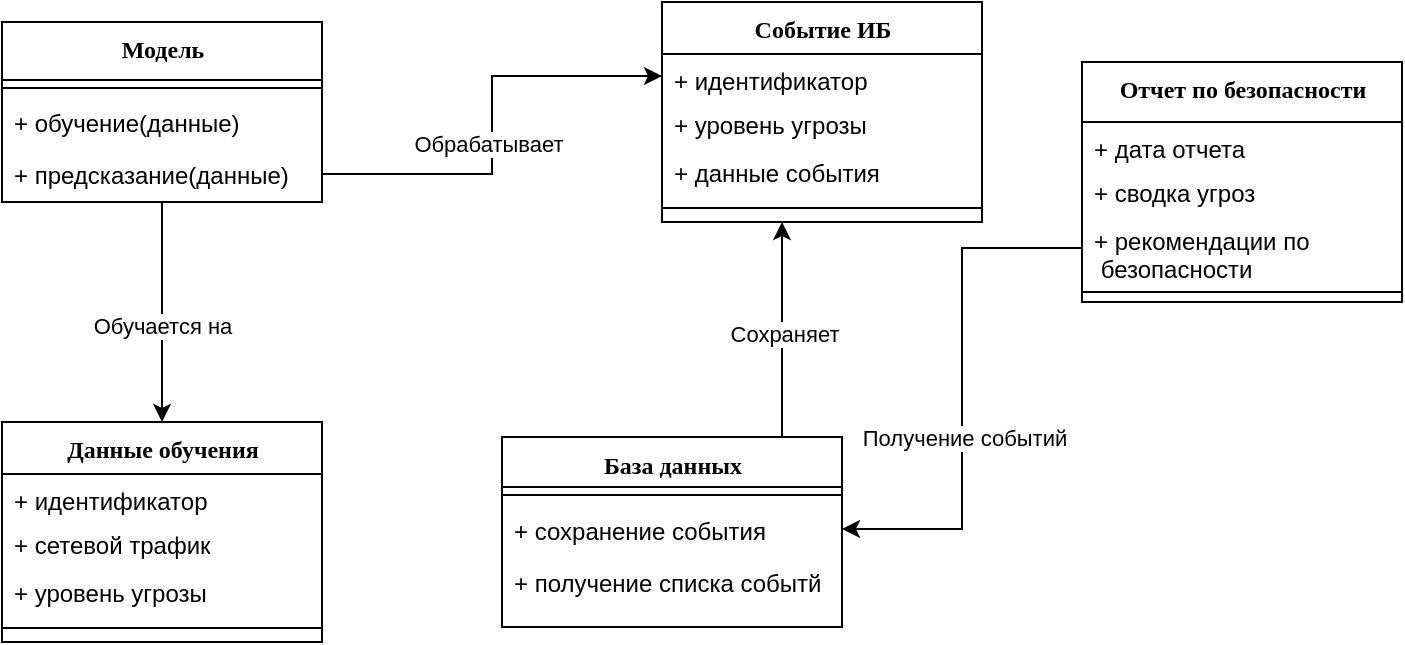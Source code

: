 <mxfile version="24.0.4" type="device">
  <diagram name="Page-1" id="9f46799a-70d6-7492-0946-bef42562c5a5">
    <mxGraphModel dx="1221" dy="831" grid="1" gridSize="10" guides="1" tooltips="1" connect="1" arrows="1" fold="1" page="1" pageScale="1" pageWidth="1100" pageHeight="850" background="none" math="0" shadow="0">
      <root>
        <mxCell id="0" />
        <mxCell id="1" parent="0" />
        <mxCell id="b0v7cO3Zx_docfpdoHkM-30" style="edgeStyle=orthogonalEdgeStyle;rounded=0;orthogonalLoop=1;jettySize=auto;html=1;entryX=0.5;entryY=0;entryDx=0;entryDy=0;" edge="1" parent="1" source="78961159f06e98e8-17" target="b0v7cO3Zx_docfpdoHkM-25">
          <mxGeometry relative="1" as="geometry" />
        </mxCell>
        <mxCell id="b0v7cO3Zx_docfpdoHkM-31" value="Обучается на" style="edgeLabel;html=1;align=center;verticalAlign=middle;resizable=0;points=[];" vertex="1" connectable="0" parent="b0v7cO3Zx_docfpdoHkM-30">
          <mxGeometry x="0.127" relative="1" as="geometry">
            <mxPoint as="offset" />
          </mxGeometry>
        </mxCell>
        <mxCell id="78961159f06e98e8-17" value="Модель" style="swimlane;html=1;fontStyle=1;align=center;verticalAlign=top;childLayout=stackLayout;horizontal=1;startSize=29;horizontalStack=0;resizeParent=1;resizeLast=0;collapsible=1;marginBottom=0;swimlaneFillColor=#ffffff;rounded=0;shadow=0;comic=0;labelBackgroundColor=none;strokeWidth=1;fillColor=none;fontFamily=Verdana;fontSize=12" parent="1" vertex="1">
          <mxGeometry x="110" y="140" width="160" height="90" as="geometry">
            <mxRectangle x="109" y="41" width="90" height="30" as="alternateBounds" />
          </mxGeometry>
        </mxCell>
        <mxCell id="78961159f06e98e8-19" value="" style="line;html=1;strokeWidth=1;fillColor=none;align=left;verticalAlign=middle;spacingTop=-1;spacingLeft=3;spacingRight=3;rotatable=0;labelPosition=right;points=[];portConstraint=eastwest;" parent="78961159f06e98e8-17" vertex="1">
          <mxGeometry y="29" width="160" height="8" as="geometry" />
        </mxCell>
        <mxCell id="78961159f06e98e8-20" value="+ обучение(данные)" style="text;html=1;strokeColor=none;fillColor=none;align=left;verticalAlign=top;spacingLeft=4;spacingRight=4;whiteSpace=wrap;overflow=hidden;rotatable=0;points=[[0,0.5],[1,0.5]];portConstraint=eastwest;" parent="78961159f06e98e8-17" vertex="1">
          <mxGeometry y="37" width="160" height="26" as="geometry" />
        </mxCell>
        <mxCell id="78961159f06e98e8-27" value="+ предсказание(данные)" style="text;html=1;strokeColor=none;fillColor=none;align=left;verticalAlign=top;spacingLeft=4;spacingRight=4;whiteSpace=wrap;overflow=hidden;rotatable=0;points=[[0,0.5],[1,0.5]];portConstraint=eastwest;" parent="78961159f06e98e8-17" vertex="1">
          <mxGeometry y="63" width="160" height="26" as="geometry" />
        </mxCell>
        <mxCell id="78961159f06e98e8-108" value="Событие ИБ" style="swimlane;html=1;fontStyle=1;align=center;verticalAlign=top;childLayout=stackLayout;horizontal=1;startSize=26;horizontalStack=0;resizeParent=1;resizeLast=0;collapsible=1;marginBottom=0;swimlaneFillColor=#ffffff;rounded=0;shadow=0;comic=0;labelBackgroundColor=none;strokeWidth=1;fillColor=none;fontFamily=Verdana;fontSize=12" parent="1" vertex="1">
          <mxGeometry x="440" y="130" width="160" height="110" as="geometry">
            <mxRectangle x="780" y="120.0" width="110" height="30" as="alternateBounds" />
          </mxGeometry>
        </mxCell>
        <mxCell id="78961159f06e98e8-109" value="+ идентификатор" style="text;html=1;strokeColor=none;fillColor=none;align=left;verticalAlign=top;spacingLeft=4;spacingRight=4;whiteSpace=wrap;overflow=hidden;rotatable=0;points=[[0,0.5],[1,0.5]];portConstraint=eastwest;" parent="78961159f06e98e8-108" vertex="1">
          <mxGeometry y="26" width="160" height="22" as="geometry" />
        </mxCell>
        <mxCell id="78961159f06e98e8-110" value="+ уровень угрозы" style="text;html=1;strokeColor=none;fillColor=none;align=left;verticalAlign=top;spacingLeft=4;spacingRight=4;whiteSpace=wrap;overflow=hidden;rotatable=0;points=[[0,0.5],[1,0.5]];portConstraint=eastwest;" parent="78961159f06e98e8-108" vertex="1">
          <mxGeometry y="48" width="160" height="24" as="geometry" />
        </mxCell>
        <mxCell id="b0v7cO3Zx_docfpdoHkM-6" value="+ данные события" style="text;html=1;strokeColor=none;fillColor=none;align=left;verticalAlign=top;spacingLeft=4;spacingRight=4;whiteSpace=wrap;overflow=hidden;rotatable=0;points=[[0,0.5],[1,0.5]];portConstraint=eastwest;" vertex="1" parent="78961159f06e98e8-108">
          <mxGeometry y="72" width="160" height="24" as="geometry" />
        </mxCell>
        <mxCell id="78961159f06e98e8-116" value="" style="line;html=1;strokeWidth=1;fillColor=none;align=left;verticalAlign=middle;spacingTop=-1;spacingLeft=3;spacingRight=3;rotatable=0;labelPosition=right;points=[];portConstraint=eastwest;" parent="78961159f06e98e8-108" vertex="1">
          <mxGeometry y="96" width="160" height="14" as="geometry" />
        </mxCell>
        <mxCell id="b0v7cO3Zx_docfpdoHkM-23" style="edgeStyle=orthogonalEdgeStyle;rounded=0;orthogonalLoop=1;jettySize=auto;html=1;" edge="1" parent="1" source="b0v7cO3Zx_docfpdoHkM-17">
          <mxGeometry relative="1" as="geometry">
            <mxPoint x="500" y="240" as="targetPoint" />
            <Array as="points">
              <mxPoint x="500" y="240" />
            </Array>
          </mxGeometry>
        </mxCell>
        <mxCell id="b0v7cO3Zx_docfpdoHkM-24" value="Сохраняет" style="edgeLabel;html=1;align=center;verticalAlign=middle;resizable=0;points=[];" vertex="1" connectable="0" parent="b0v7cO3Zx_docfpdoHkM-23">
          <mxGeometry x="-0.141" y="-1" relative="1" as="geometry">
            <mxPoint y="-6" as="offset" />
          </mxGeometry>
        </mxCell>
        <mxCell id="b0v7cO3Zx_docfpdoHkM-17" value="База данных" style="swimlane;html=1;fontStyle=1;align=center;verticalAlign=top;childLayout=stackLayout;horizontal=1;startSize=25;horizontalStack=0;resizeParent=1;resizeLast=0;collapsible=1;marginBottom=0;swimlaneFillColor=#ffffff;rounded=0;shadow=0;comic=0;labelBackgroundColor=none;strokeWidth=1;fillColor=none;fontFamily=Verdana;fontSize=12" vertex="1" parent="1">
          <mxGeometry x="360" y="347.5" width="170" height="95" as="geometry">
            <mxRectangle x="109" y="41" width="90" height="30" as="alternateBounds" />
          </mxGeometry>
        </mxCell>
        <mxCell id="b0v7cO3Zx_docfpdoHkM-18" value="" style="line;html=1;strokeWidth=1;fillColor=none;align=left;verticalAlign=middle;spacingTop=-1;spacingLeft=3;spacingRight=3;rotatable=0;labelPosition=right;points=[];portConstraint=eastwest;" vertex="1" parent="b0v7cO3Zx_docfpdoHkM-17">
          <mxGeometry y="25" width="170" height="8" as="geometry" />
        </mxCell>
        <mxCell id="b0v7cO3Zx_docfpdoHkM-19" value="+ сохранение события" style="text;html=1;strokeColor=none;fillColor=none;align=left;verticalAlign=top;spacingLeft=4;spacingRight=4;whiteSpace=wrap;overflow=hidden;rotatable=0;points=[[0,0.5],[1,0.5]];portConstraint=eastwest;" vertex="1" parent="b0v7cO3Zx_docfpdoHkM-17">
          <mxGeometry y="33" width="170" height="26" as="geometry" />
        </mxCell>
        <mxCell id="b0v7cO3Zx_docfpdoHkM-20" value="+ получение списка событй" style="text;html=1;strokeColor=none;fillColor=none;align=left;verticalAlign=top;spacingLeft=4;spacingRight=4;whiteSpace=wrap;overflow=hidden;rotatable=0;points=[[0,0.5],[1,0.5]];portConstraint=eastwest;" vertex="1" parent="b0v7cO3Zx_docfpdoHkM-17">
          <mxGeometry y="59" width="170" height="26" as="geometry" />
        </mxCell>
        <mxCell id="b0v7cO3Zx_docfpdoHkM-21" style="edgeStyle=orthogonalEdgeStyle;rounded=0;orthogonalLoop=1;jettySize=auto;html=1;entryX=0;entryY=0.5;entryDx=0;entryDy=0;" edge="1" parent="1" source="78961159f06e98e8-27" target="78961159f06e98e8-109">
          <mxGeometry relative="1" as="geometry" />
        </mxCell>
        <mxCell id="b0v7cO3Zx_docfpdoHkM-22" value="Обрабатывает" style="edgeLabel;html=1;align=center;verticalAlign=middle;resizable=0;points=[];" vertex="1" connectable="0" parent="b0v7cO3Zx_docfpdoHkM-21">
          <mxGeometry x="-0.084" y="2" relative="1" as="geometry">
            <mxPoint as="offset" />
          </mxGeometry>
        </mxCell>
        <mxCell id="b0v7cO3Zx_docfpdoHkM-25" value="Данные обучения" style="swimlane;html=1;fontStyle=1;align=center;verticalAlign=top;childLayout=stackLayout;horizontal=1;startSize=26;horizontalStack=0;resizeParent=1;resizeLast=0;collapsible=1;marginBottom=0;swimlaneFillColor=#ffffff;rounded=0;shadow=0;comic=0;labelBackgroundColor=none;strokeWidth=1;fillColor=none;fontFamily=Verdana;fontSize=12" vertex="1" parent="1">
          <mxGeometry x="110" y="340" width="160" height="110" as="geometry">
            <mxRectangle x="780" y="120.0" width="110" height="30" as="alternateBounds" />
          </mxGeometry>
        </mxCell>
        <mxCell id="b0v7cO3Zx_docfpdoHkM-26" value="+ идентификатор" style="text;html=1;strokeColor=none;fillColor=none;align=left;verticalAlign=top;spacingLeft=4;spacingRight=4;whiteSpace=wrap;overflow=hidden;rotatable=0;points=[[0,0.5],[1,0.5]];portConstraint=eastwest;" vertex="1" parent="b0v7cO3Zx_docfpdoHkM-25">
          <mxGeometry y="26" width="160" height="22" as="geometry" />
        </mxCell>
        <mxCell id="b0v7cO3Zx_docfpdoHkM-28" value="+ сетевой трафик" style="text;html=1;strokeColor=none;fillColor=none;align=left;verticalAlign=top;spacingLeft=4;spacingRight=4;whiteSpace=wrap;overflow=hidden;rotatable=0;points=[[0,0.5],[1,0.5]];portConstraint=eastwest;" vertex="1" parent="b0v7cO3Zx_docfpdoHkM-25">
          <mxGeometry y="48" width="160" height="24" as="geometry" />
        </mxCell>
        <mxCell id="b0v7cO3Zx_docfpdoHkM-27" value="+ уровень угрозы" style="text;html=1;strokeColor=none;fillColor=none;align=left;verticalAlign=top;spacingLeft=4;spacingRight=4;whiteSpace=wrap;overflow=hidden;rotatable=0;points=[[0,0.5],[1,0.5]];portConstraint=eastwest;" vertex="1" parent="b0v7cO3Zx_docfpdoHkM-25">
          <mxGeometry y="72" width="160" height="24" as="geometry" />
        </mxCell>
        <mxCell id="b0v7cO3Zx_docfpdoHkM-29" value="" style="line;html=1;strokeWidth=1;fillColor=none;align=left;verticalAlign=middle;spacingTop=-1;spacingLeft=3;spacingRight=3;rotatable=0;labelPosition=right;points=[];portConstraint=eastwest;" vertex="1" parent="b0v7cO3Zx_docfpdoHkM-25">
          <mxGeometry y="96" width="160" height="14" as="geometry" />
        </mxCell>
        <mxCell id="b0v7cO3Zx_docfpdoHkM-40" value="Отчет по безопасности" style="swimlane;html=1;fontStyle=1;align=center;verticalAlign=top;childLayout=stackLayout;horizontal=1;startSize=30;horizontalStack=0;resizeParent=1;resizeLast=0;collapsible=1;marginBottom=0;swimlaneFillColor=#ffffff;rounded=0;shadow=0;comic=0;labelBackgroundColor=none;strokeWidth=1;fillColor=none;fontFamily=Verdana;fontSize=12" vertex="1" parent="1">
          <mxGeometry x="650" y="160" width="160" height="120" as="geometry">
            <mxRectangle x="710" y="240" width="110" height="30" as="alternateBounds" />
          </mxGeometry>
        </mxCell>
        <mxCell id="b0v7cO3Zx_docfpdoHkM-41" value="+ дата отчета" style="text;html=1;strokeColor=none;fillColor=none;align=left;verticalAlign=top;spacingLeft=4;spacingRight=4;whiteSpace=wrap;overflow=hidden;rotatable=0;points=[[0,0.5],[1,0.5]];portConstraint=eastwest;" vertex="1" parent="b0v7cO3Zx_docfpdoHkM-40">
          <mxGeometry y="30" width="160" height="22" as="geometry" />
        </mxCell>
        <mxCell id="b0v7cO3Zx_docfpdoHkM-42" value="+ сводка угроз" style="text;html=1;strokeColor=none;fillColor=none;align=left;verticalAlign=top;spacingLeft=4;spacingRight=4;whiteSpace=wrap;overflow=hidden;rotatable=0;points=[[0,0.5],[1,0.5]];portConstraint=eastwest;" vertex="1" parent="b0v7cO3Zx_docfpdoHkM-40">
          <mxGeometry y="52" width="160" height="24" as="geometry" />
        </mxCell>
        <mxCell id="b0v7cO3Zx_docfpdoHkM-43" value="+ рекомендации по&lt;div&gt;&amp;nbsp;безопасности&lt;/div&gt;" style="text;html=1;strokeColor=none;fillColor=none;align=left;verticalAlign=top;spacingLeft=4;spacingRight=4;whiteSpace=wrap;overflow=hidden;rotatable=0;points=[[0,0.5],[1,0.5]];portConstraint=eastwest;" vertex="1" parent="b0v7cO3Zx_docfpdoHkM-40">
          <mxGeometry y="76" width="160" height="34" as="geometry" />
        </mxCell>
        <mxCell id="b0v7cO3Zx_docfpdoHkM-44" value="" style="line;html=1;strokeWidth=1;fillColor=none;align=left;verticalAlign=middle;spacingTop=-1;spacingLeft=3;spacingRight=3;rotatable=0;labelPosition=right;points=[];portConstraint=eastwest;" vertex="1" parent="b0v7cO3Zx_docfpdoHkM-40">
          <mxGeometry y="110" width="160" height="10" as="geometry" />
        </mxCell>
        <mxCell id="b0v7cO3Zx_docfpdoHkM-48" style="edgeStyle=orthogonalEdgeStyle;rounded=0;orthogonalLoop=1;jettySize=auto;html=1;entryX=1;entryY=0.5;entryDx=0;entryDy=0;" edge="1" parent="1" source="b0v7cO3Zx_docfpdoHkM-43" target="b0v7cO3Zx_docfpdoHkM-19">
          <mxGeometry relative="1" as="geometry" />
        </mxCell>
        <mxCell id="b0v7cO3Zx_docfpdoHkM-49" value="Получение событий" style="edgeLabel;html=1;align=center;verticalAlign=middle;resizable=0;points=[];" vertex="1" connectable="0" parent="b0v7cO3Zx_docfpdoHkM-48">
          <mxGeometry x="0.177" y="1" relative="1" as="geometry">
            <mxPoint y="1" as="offset" />
          </mxGeometry>
        </mxCell>
      </root>
    </mxGraphModel>
  </diagram>
</mxfile>
